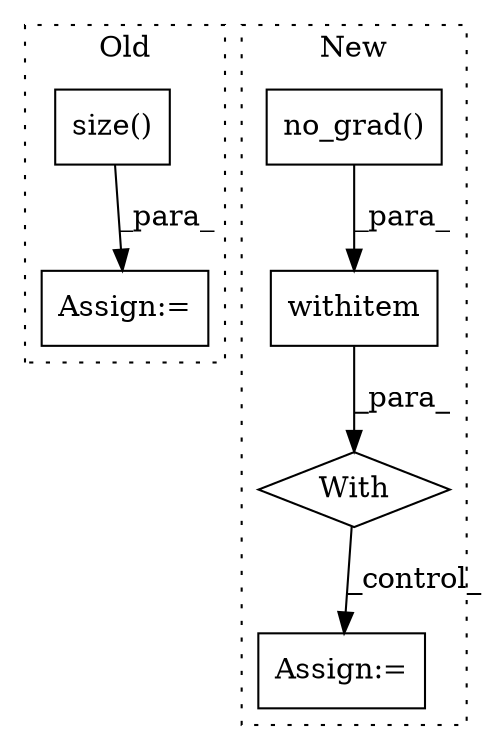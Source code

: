 digraph G {
subgraph cluster0 {
1 [label="size()" a="75" s="3037" l="13" shape="box"];
6 [label="Assign:=" a="68" s="3022" l="3" shape="box"];
label = "Old";
style="dotted";
}
subgraph cluster1 {
2 [label="no_grad()" a="75" s="2882" l="15" shape="box"];
3 [label="With" a="39" s="2877,2887" l="5,24" shape="diamond"];
4 [label="withitem" a="49" s="2882" l="5" shape="box"];
5 [label="Assign:=" a="68" s="2921" l="3" shape="box"];
label = "New";
style="dotted";
}
1 -> 6 [label="_para_"];
2 -> 4 [label="_para_"];
3 -> 5 [label="_control_"];
4 -> 3 [label="_para_"];
}